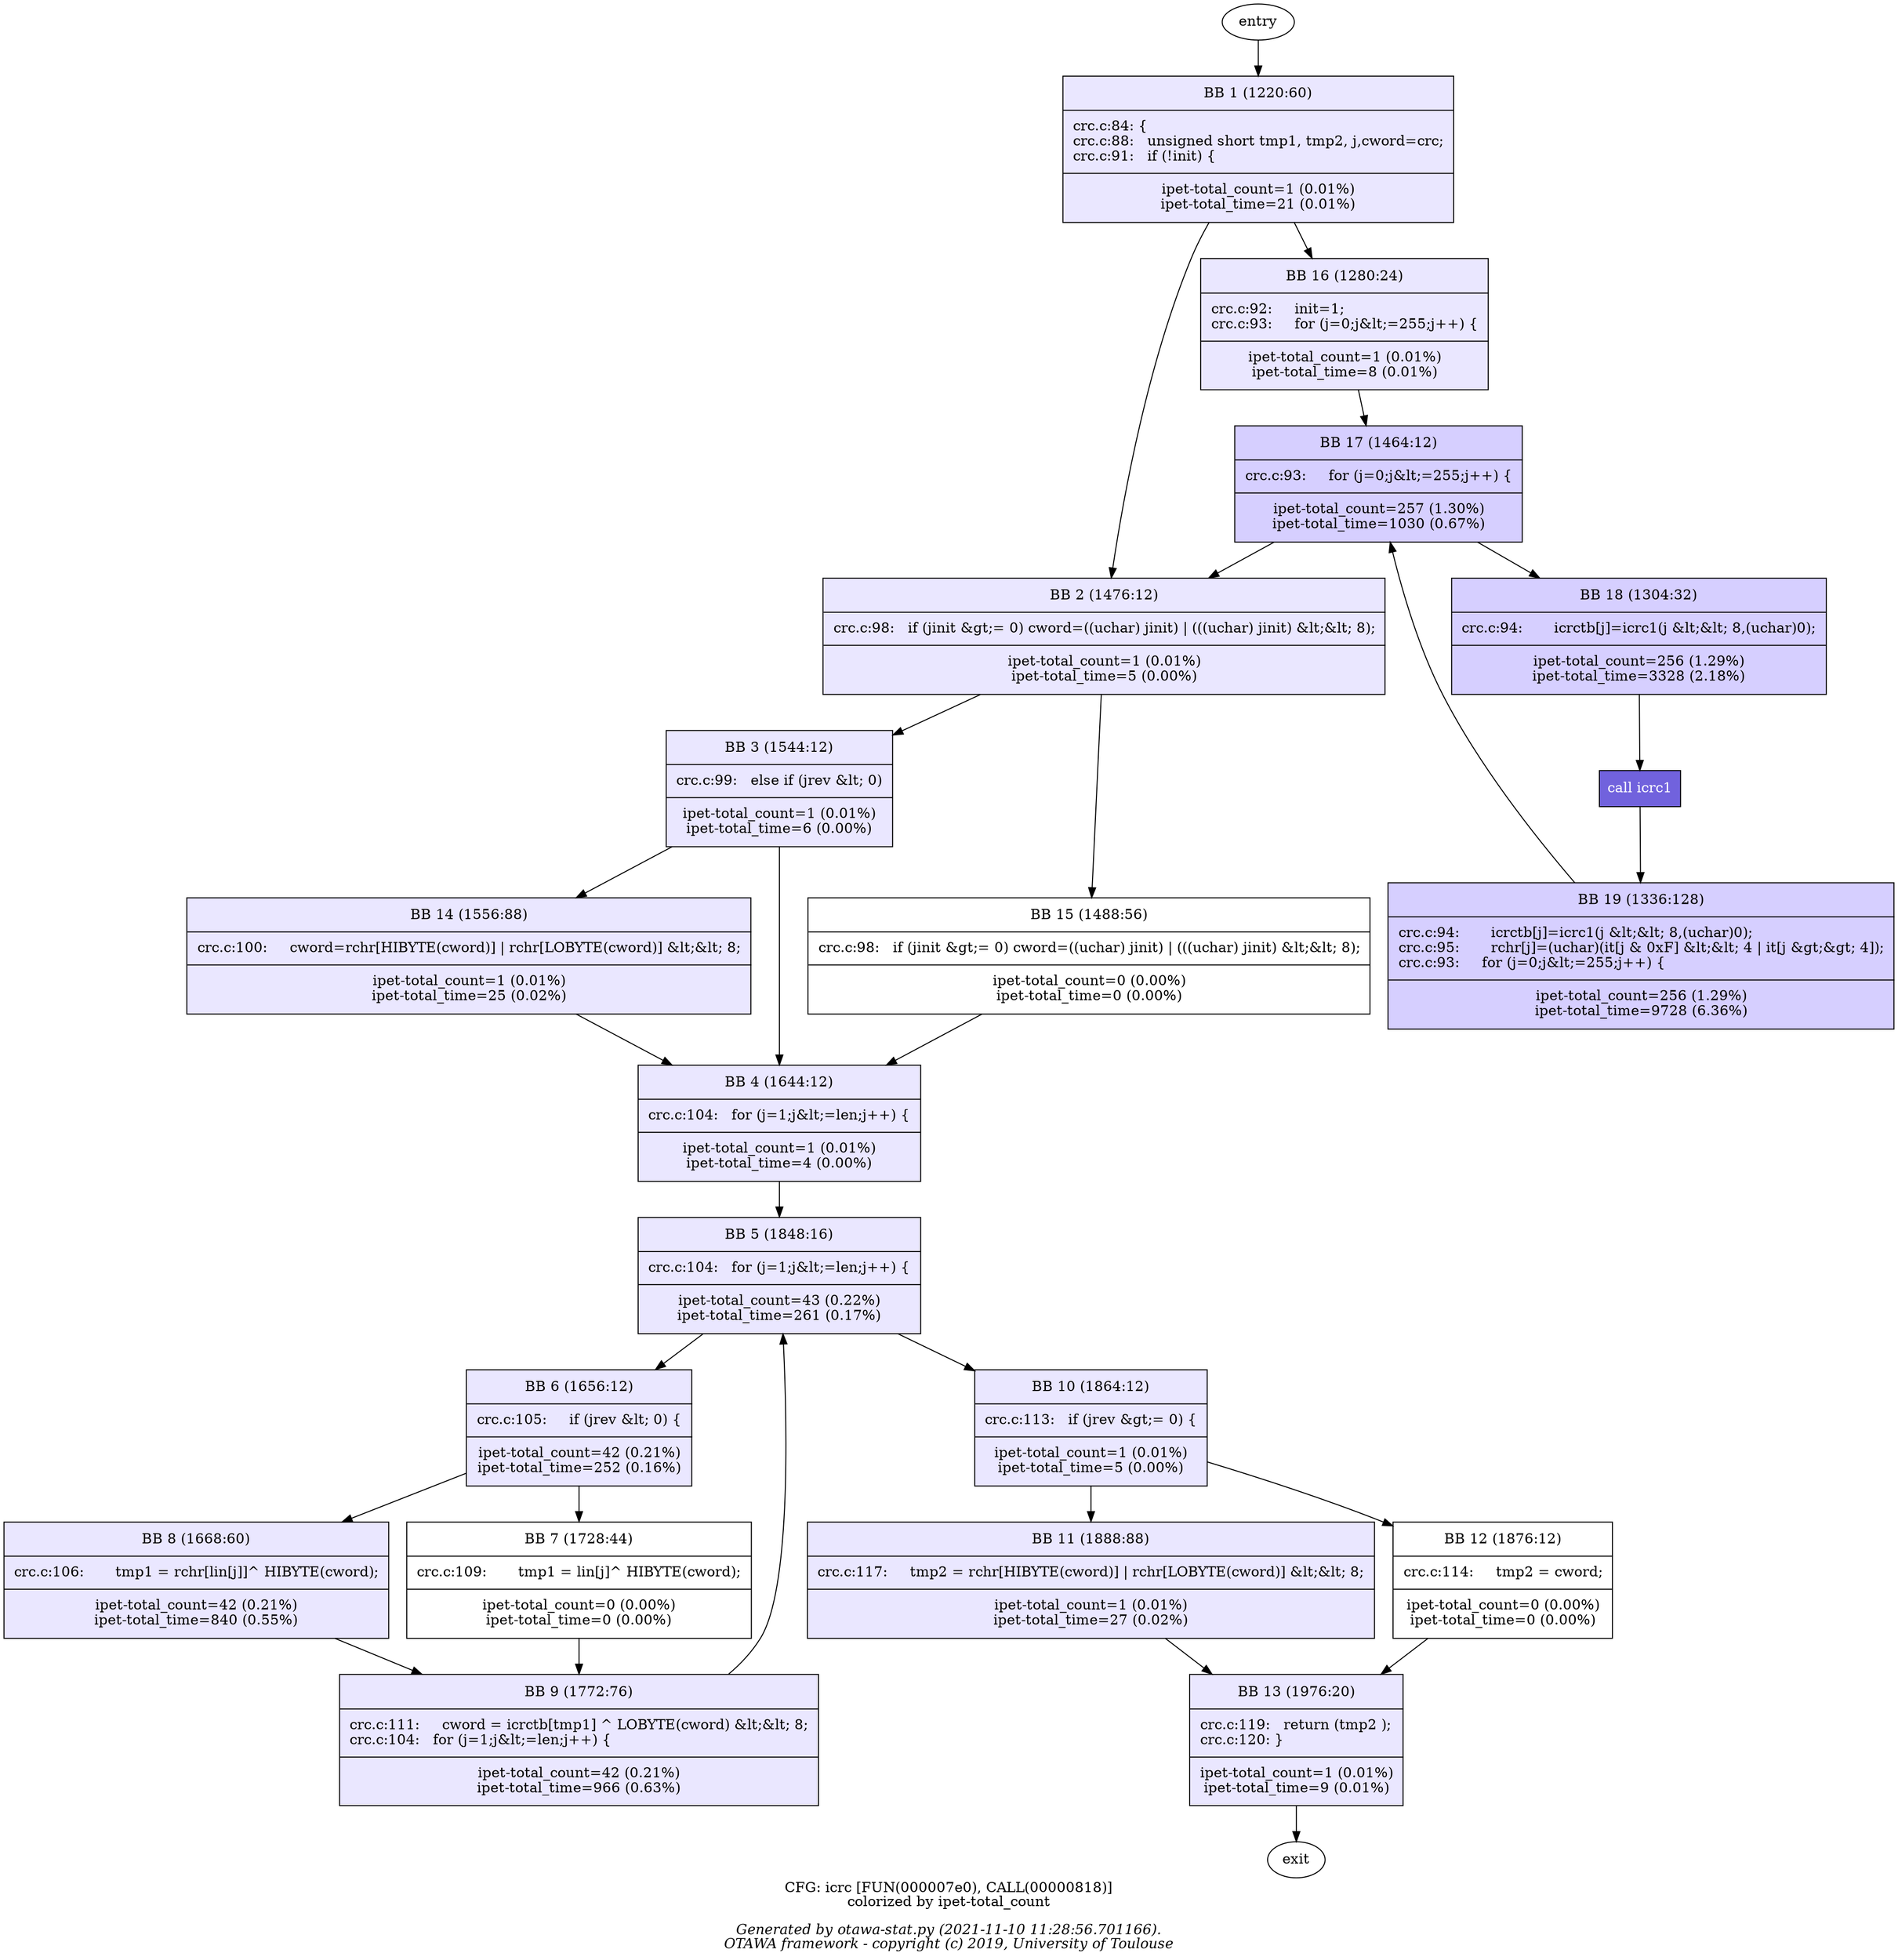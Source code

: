digraph _1 {
	_1_0 [label="entry"];
	_1_1 [margin=0,shape="box",label=<<table border='0' cellpadding='8px'><tr><td>BB 1 (1220:60)</td></tr><hr/><tr><td align='left'>crc.c:84: {
<br align='left'/>crc.c:88: &nbsp;&nbsp;unsigned&nbsp;short&nbsp;tmp1,&nbsp;tmp2,&nbsp;j,cword=crc;
<br align='left'/>crc.c:91: &nbsp;&nbsp;if&nbsp;(!init)&nbsp;{
<br align='left'/></td></tr><hr/><tr><td>ipet-total_count=1 (0.01%)<br/>ipet-total_time=21 (0.01%)<br/></td></tr></table>>,fillcolor="#eae7ff",style="filled",fontcolor="#000000"];
	_1_2 [margin=0,shape="box",label=<<table border='0' cellpadding='8px'><tr><td>BB 2 (1476:12)</td></tr><hr/><tr><td align='left'>crc.c:98: &nbsp;&nbsp;if&nbsp;(jinit&nbsp;&amp;gt;=&nbsp;0)&nbsp;cword=((uchar)&nbsp;jinit)&nbsp;|&nbsp;(((uchar)&nbsp;jinit)&nbsp;&amp;lt;&amp;lt;&nbsp;8);
<br align='left'/></td></tr><hr/><tr><td>ipet-total_count=1 (0.01%)<br/>ipet-total_time=5 (0.00%)<br/></td></tr></table>>,fillcolor="#eae7ff",style="filled",fontcolor="#000000"];
	_1_3 [margin=0,shape="box",label=<<table border='0' cellpadding='8px'><tr><td>BB 3 (1544:12)</td></tr><hr/><tr><td align='left'>crc.c:99: &nbsp;&nbsp;else&nbsp;if&nbsp;(jrev&nbsp;&amp;lt;&nbsp;0)
<br align='left'/></td></tr><hr/><tr><td>ipet-total_count=1 (0.01%)<br/>ipet-total_time=6 (0.00%)<br/></td></tr></table>>,fillcolor="#eae7ff",style="filled",fontcolor="#000000"];
	_1_4 [margin=0,shape="box",label=<<table border='0' cellpadding='8px'><tr><td>BB 4 (1644:12)</td></tr><hr/><tr><td align='left'>crc.c:104: &nbsp;&nbsp;for&nbsp;(j=1;j&amp;lt;=len;j++)&nbsp;{
<br align='left'/></td></tr><hr/><tr><td>ipet-total_count=1 (0.01%)<br/>ipet-total_time=4 (0.00%)<br/></td></tr></table>>,fillcolor="#eae7ff",style="filled",fontcolor="#000000"];
	_1_5 [margin=0,shape="box",label=<<table border='0' cellpadding='8px'><tr><td>BB 5 (1848:16)</td></tr><hr/><tr><td align='left'>crc.c:104: &nbsp;&nbsp;for&nbsp;(j=1;j&amp;lt;=len;j++)&nbsp;{
<br align='left'/></td></tr><hr/><tr><td>ipet-total_count=43 (0.22%)<br/>ipet-total_time=261 (0.17%)<br/></td></tr></table>>,fillcolor="#eae7ff",style="filled",fontcolor="#000000"];
	_1_6 [margin=0,shape="box",label=<<table border='0' cellpadding='8px'><tr><td>BB 6 (1656:12)</td></tr><hr/><tr><td align='left'>crc.c:105: &nbsp;&nbsp;&nbsp;&nbsp;if&nbsp;(jrev&nbsp;&amp;lt;&nbsp;0)&nbsp;{
<br align='left'/></td></tr><hr/><tr><td>ipet-total_count=42 (0.21%)<br/>ipet-total_time=252 (0.16%)<br/></td></tr></table>>,fillcolor="#eae7ff",style="filled",fontcolor="#000000"];
	_1_7 [margin=0,shape="box",label=<<table border='0' cellpadding='8px'><tr><td>BB 7 (1728:44)</td></tr><hr/><tr><td align='left'>crc.c:109: &nbsp;&nbsp;&nbsp;&nbsp;&nbsp;&nbsp;tmp1&nbsp;=&nbsp;lin[j]^&nbsp;HIBYTE(cword);
<br align='left'/></td></tr><hr/><tr><td>ipet-total_count=0 (0.00%)<br/>ipet-total_time=0 (0.00%)<br/></td></tr></table>>];
	_1_8 [margin=0,shape="box",label=<<table border='0' cellpadding='8px'><tr><td>BB 8 (1668:60)</td></tr><hr/><tr><td align='left'>crc.c:106: &nbsp;&nbsp;&nbsp;&nbsp;&nbsp;&nbsp;tmp1&nbsp;=&nbsp;rchr[lin[j]]^&nbsp;HIBYTE(cword);
<br align='left'/></td></tr><hr/><tr><td>ipet-total_count=42 (0.21%)<br/>ipet-total_time=840 (0.55%)<br/></td></tr></table>>,fillcolor="#eae7ff",style="filled",fontcolor="#000000"];
	_1_9 [margin=0,shape="box",label=<<table border='0' cellpadding='8px'><tr><td>BB 9 (1772:76)</td></tr><hr/><tr><td align='left'>crc.c:111: &nbsp;&nbsp;&nbsp;&nbsp;cword&nbsp;=&nbsp;icrctb[tmp1]&nbsp;^&nbsp;LOBYTE(cword)&nbsp;&amp;lt;&amp;lt;&nbsp;8;
<br align='left'/>crc.c:104: &nbsp;&nbsp;for&nbsp;(j=1;j&amp;lt;=len;j++)&nbsp;{
<br align='left'/></td></tr><hr/><tr><td>ipet-total_count=42 (0.21%)<br/>ipet-total_time=966 (0.63%)<br/></td></tr></table>>,fillcolor="#eae7ff",style="filled",fontcolor="#000000"];
	_1_10 [margin=0,shape="box",label=<<table border='0' cellpadding='8px'><tr><td>BB 10 (1864:12)</td></tr><hr/><tr><td align='left'>crc.c:113: &nbsp;&nbsp;if&nbsp;(jrev&nbsp;&amp;gt;=&nbsp;0)&nbsp;{
<br align='left'/></td></tr><hr/><tr><td>ipet-total_count=1 (0.01%)<br/>ipet-total_time=5 (0.00%)<br/></td></tr></table>>,fillcolor="#eae7ff",style="filled",fontcolor="#000000"];
	_1_11 [margin=0,shape="box",label=<<table border='0' cellpadding='8px'><tr><td>BB 11 (1888:88)</td></tr><hr/><tr><td align='left'>crc.c:117: &nbsp;&nbsp;&nbsp;&nbsp;tmp2&nbsp;=&nbsp;rchr[HIBYTE(cword)]&nbsp;|&nbsp;rchr[LOBYTE(cword)]&nbsp;&amp;lt;&amp;lt;&nbsp;8;
<br align='left'/></td></tr><hr/><tr><td>ipet-total_count=1 (0.01%)<br/>ipet-total_time=27 (0.02%)<br/></td></tr></table>>,fillcolor="#eae7ff",style="filled",fontcolor="#000000"];
	_1_12 [margin=0,shape="box",label=<<table border='0' cellpadding='8px'><tr><td>BB 12 (1876:12)</td></tr><hr/><tr><td align='left'>crc.c:114: &nbsp;&nbsp;&nbsp;&nbsp;tmp2&nbsp;=&nbsp;cword;
<br align='left'/></td></tr><hr/><tr><td>ipet-total_count=0 (0.00%)<br/>ipet-total_time=0 (0.00%)<br/></td></tr></table>>];
	_1_13 [margin=0,shape="box",label=<<table border='0' cellpadding='8px'><tr><td>BB 13 (1976:20)</td></tr><hr/><tr><td align='left'>crc.c:119: &nbsp;&nbsp;return&nbsp;(tmp2&nbsp;);
<br align='left'/>crc.c:120: }
<br align='left'/></td></tr><hr/><tr><td>ipet-total_count=1 (0.01%)<br/>ipet-total_time=9 (0.01%)<br/></td></tr></table>>,fillcolor="#eae7ff",style="filled",fontcolor="#000000"];
	_1_14 [margin=0,shape="box",label=<<table border='0' cellpadding='8px'><tr><td>BB 14 (1556:88)</td></tr><hr/><tr><td align='left'>crc.c:100: &nbsp;&nbsp;&nbsp;&nbsp;cword=rchr[HIBYTE(cword)]&nbsp;|&nbsp;rchr[LOBYTE(cword)]&nbsp;&amp;lt;&amp;lt;&nbsp;8;
<br align='left'/></td></tr><hr/><tr><td>ipet-total_count=1 (0.01%)<br/>ipet-total_time=25 (0.02%)<br/></td></tr></table>>,fillcolor="#eae7ff",style="filled",fontcolor="#000000"];
	_1_15 [margin=0,shape="box",label=<<table border='0' cellpadding='8px'><tr><td>BB 15 (1488:56)</td></tr><hr/><tr><td align='left'>crc.c:98: &nbsp;&nbsp;if&nbsp;(jinit&nbsp;&amp;gt;=&nbsp;0)&nbsp;cword=((uchar)&nbsp;jinit)&nbsp;|&nbsp;(((uchar)&nbsp;jinit)&nbsp;&amp;lt;&amp;lt;&nbsp;8);
<br align='left'/></td></tr><hr/><tr><td>ipet-total_count=0 (0.00%)<br/>ipet-total_time=0 (0.00%)<br/></td></tr></table>>];
	_1_16 [margin=0,shape="box",label=<<table border='0' cellpadding='8px'><tr><td>BB 16 (1280:24)</td></tr><hr/><tr><td align='left'>crc.c:92: &nbsp;&nbsp;&nbsp;&nbsp;init=1;
<br align='left'/>crc.c:93: &nbsp;&nbsp;&nbsp;&nbsp;for&nbsp;(j=0;j&amp;lt;=255;j++)&nbsp;{
<br align='left'/></td></tr><hr/><tr><td>ipet-total_count=1 (0.01%)<br/>ipet-total_time=8 (0.01%)<br/></td></tr></table>>,fillcolor="#eae7ff",style="filled",fontcolor="#000000"];
	_1_17 [margin=0,shape="box",label=<<table border='0' cellpadding='8px'><tr><td>BB 17 (1464:12)</td></tr><hr/><tr><td align='left'>crc.c:93: &nbsp;&nbsp;&nbsp;&nbsp;for&nbsp;(j=0;j&amp;lt;=255;j++)&nbsp;{
<br align='left'/></td></tr><hr/><tr><td>ipet-total_count=257 (1.30%)<br/>ipet-total_time=1030 (0.67%)<br/></td></tr></table>>,fillcolor="#d6cfff",style="filled",fontcolor="#000000"];
	_1_18 [margin=0,shape="box",label=<<table border='0' cellpadding='8px'><tr><td>BB 18 (1304:32)</td></tr><hr/><tr><td align='left'>crc.c:94: &nbsp;&nbsp;&nbsp;&nbsp;&nbsp;&nbsp;icrctb[j]=icrc1(j&nbsp;&amp;lt;&amp;lt;&nbsp;8,(uchar)0);
<br align='left'/></td></tr><hr/><tr><td>ipet-total_count=256 (1.29%)<br/>ipet-total_time=3328 (2.18%)<br/></td></tr></table>>,fillcolor="#d6cfff",style="filled",fontcolor="#000000"];
	_1_19 [margin=0,shape="box",label=<<table border='0' cellpadding='8px'><tr><td>BB 19 (1336:128)</td></tr><hr/><tr><td align='left'>crc.c:94: &nbsp;&nbsp;&nbsp;&nbsp;&nbsp;&nbsp;icrctb[j]=icrc1(j&nbsp;&amp;lt;&amp;lt;&nbsp;8,(uchar)0);
<br align='left'/>crc.c:95: &nbsp;&nbsp;&nbsp;&nbsp;&nbsp;&nbsp;rchr[j]=(uchar)(it[j&nbsp;&amp;&nbsp;0xF]&nbsp;&amp;lt;&amp;lt;&nbsp;4&nbsp;|&nbsp;it[j&nbsp;&amp;gt;&amp;gt;&nbsp;4]);
<br align='left'/>crc.c:93: &nbsp;&nbsp;&nbsp;&nbsp;for&nbsp;(j=0;j&amp;lt;=255;j++)&nbsp;{
<br align='left'/></td></tr><hr/><tr><td>ipet-total_count=256 (1.29%)<br/>ipet-total_time=9728 (6.36%)<br/></td></tr></table>>,fillcolor="#d6cfff",style="filled",fontcolor="#000000"];
	_1_20 [URL="_2.dot",label="call icrc1",shape="box",fillcolor="#7162dd",style="filled",fontcolor="#ffffff"];
	_1_21 [label="exit"];
	_1_0 -> _1_1;
	_1_1 -> _1_2;
	_1_1 -> _1_16;
	_1_2 -> _1_3;
	_1_2 -> _1_15;
	_1_3 -> _1_4;
	_1_3 -> _1_14;
	_1_4 -> _1_5;
	_1_5 -> _1_6;
	_1_5 -> _1_10;
	_1_6 -> _1_7;
	_1_6 -> _1_8;
	_1_7 -> _1_9;
	_1_8 -> _1_9;
	_1_9 -> _1_5;
	_1_10 -> _1_11;
	_1_10 -> _1_12;
	_1_11 -> _1_13;
	_1_12 -> _1_13;
	_1_13 -> _1_21;
	_1_14 -> _1_4;
	_1_15 -> _1_4;
	_1_16 -> _1_17;
	_1_17 -> _1_18;
	_1_17 -> _1_2;
	_1_18 -> _1_20;
	_1_19 -> _1_17;
	_1_20 -> _1_19;
label=<CFG: icrc [FUN(000007e0), CALL(00000818)]<br/>colorized by ipet-total_count<br/><BR/><I>Generated by otawa-stat.py (2021-11-10 11:28:56.701166).</I><BR/><I>OTAWA framework - copyright (c) 2019, University of Toulouse</I>>;
}